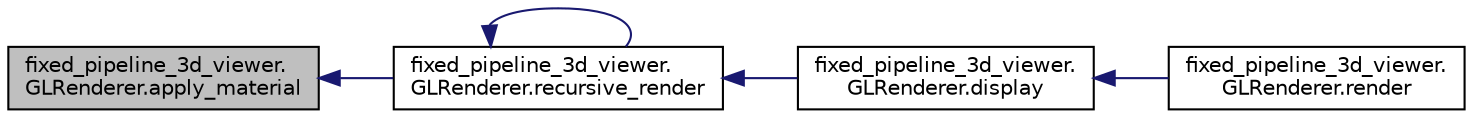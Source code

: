 digraph "fixed_pipeline_3d_viewer.GLRenderer.apply_material"
{
  edge [fontname="Helvetica",fontsize="10",labelfontname="Helvetica",labelfontsize="10"];
  node [fontname="Helvetica",fontsize="10",shape=record];
  rankdir="LR";
  Node1 [label="fixed_pipeline_3d_viewer.\lGLRenderer.apply_material",height=0.2,width=0.4,color="black", fillcolor="grey75", style="filled", fontcolor="black"];
  Node1 -> Node2 [dir="back",color="midnightblue",fontsize="10",style="solid",fontname="Helvetica"];
  Node2 [label="fixed_pipeline_3d_viewer.\lGLRenderer.recursive_render",height=0.2,width=0.4,color="black", fillcolor="white", style="filled",URL="$classfixed__pipeline__3d__viewer_1_1_g_l_renderer.html#a3387a4806b9759ce0d59225ac7acfe97"];
  Node2 -> Node2 [dir="back",color="midnightblue",fontsize="10",style="solid",fontname="Helvetica"];
  Node2 -> Node3 [dir="back",color="midnightblue",fontsize="10",style="solid",fontname="Helvetica"];
  Node3 [label="fixed_pipeline_3d_viewer.\lGLRenderer.display",height=0.2,width=0.4,color="black", fillcolor="white", style="filled",URL="$classfixed__pipeline__3d__viewer_1_1_g_l_renderer.html#af991fe369b4d64f2e5ebae70185b04e0"];
  Node3 -> Node4 [dir="back",color="midnightblue",fontsize="10",style="solid",fontname="Helvetica"];
  Node4 [label="fixed_pipeline_3d_viewer.\lGLRenderer.render",height=0.2,width=0.4,color="black", fillcolor="white", style="filled",URL="$classfixed__pipeline__3d__viewer_1_1_g_l_renderer.html#a5dfe5225ce2a1e23d3b55fbe698c82fd"];
}
